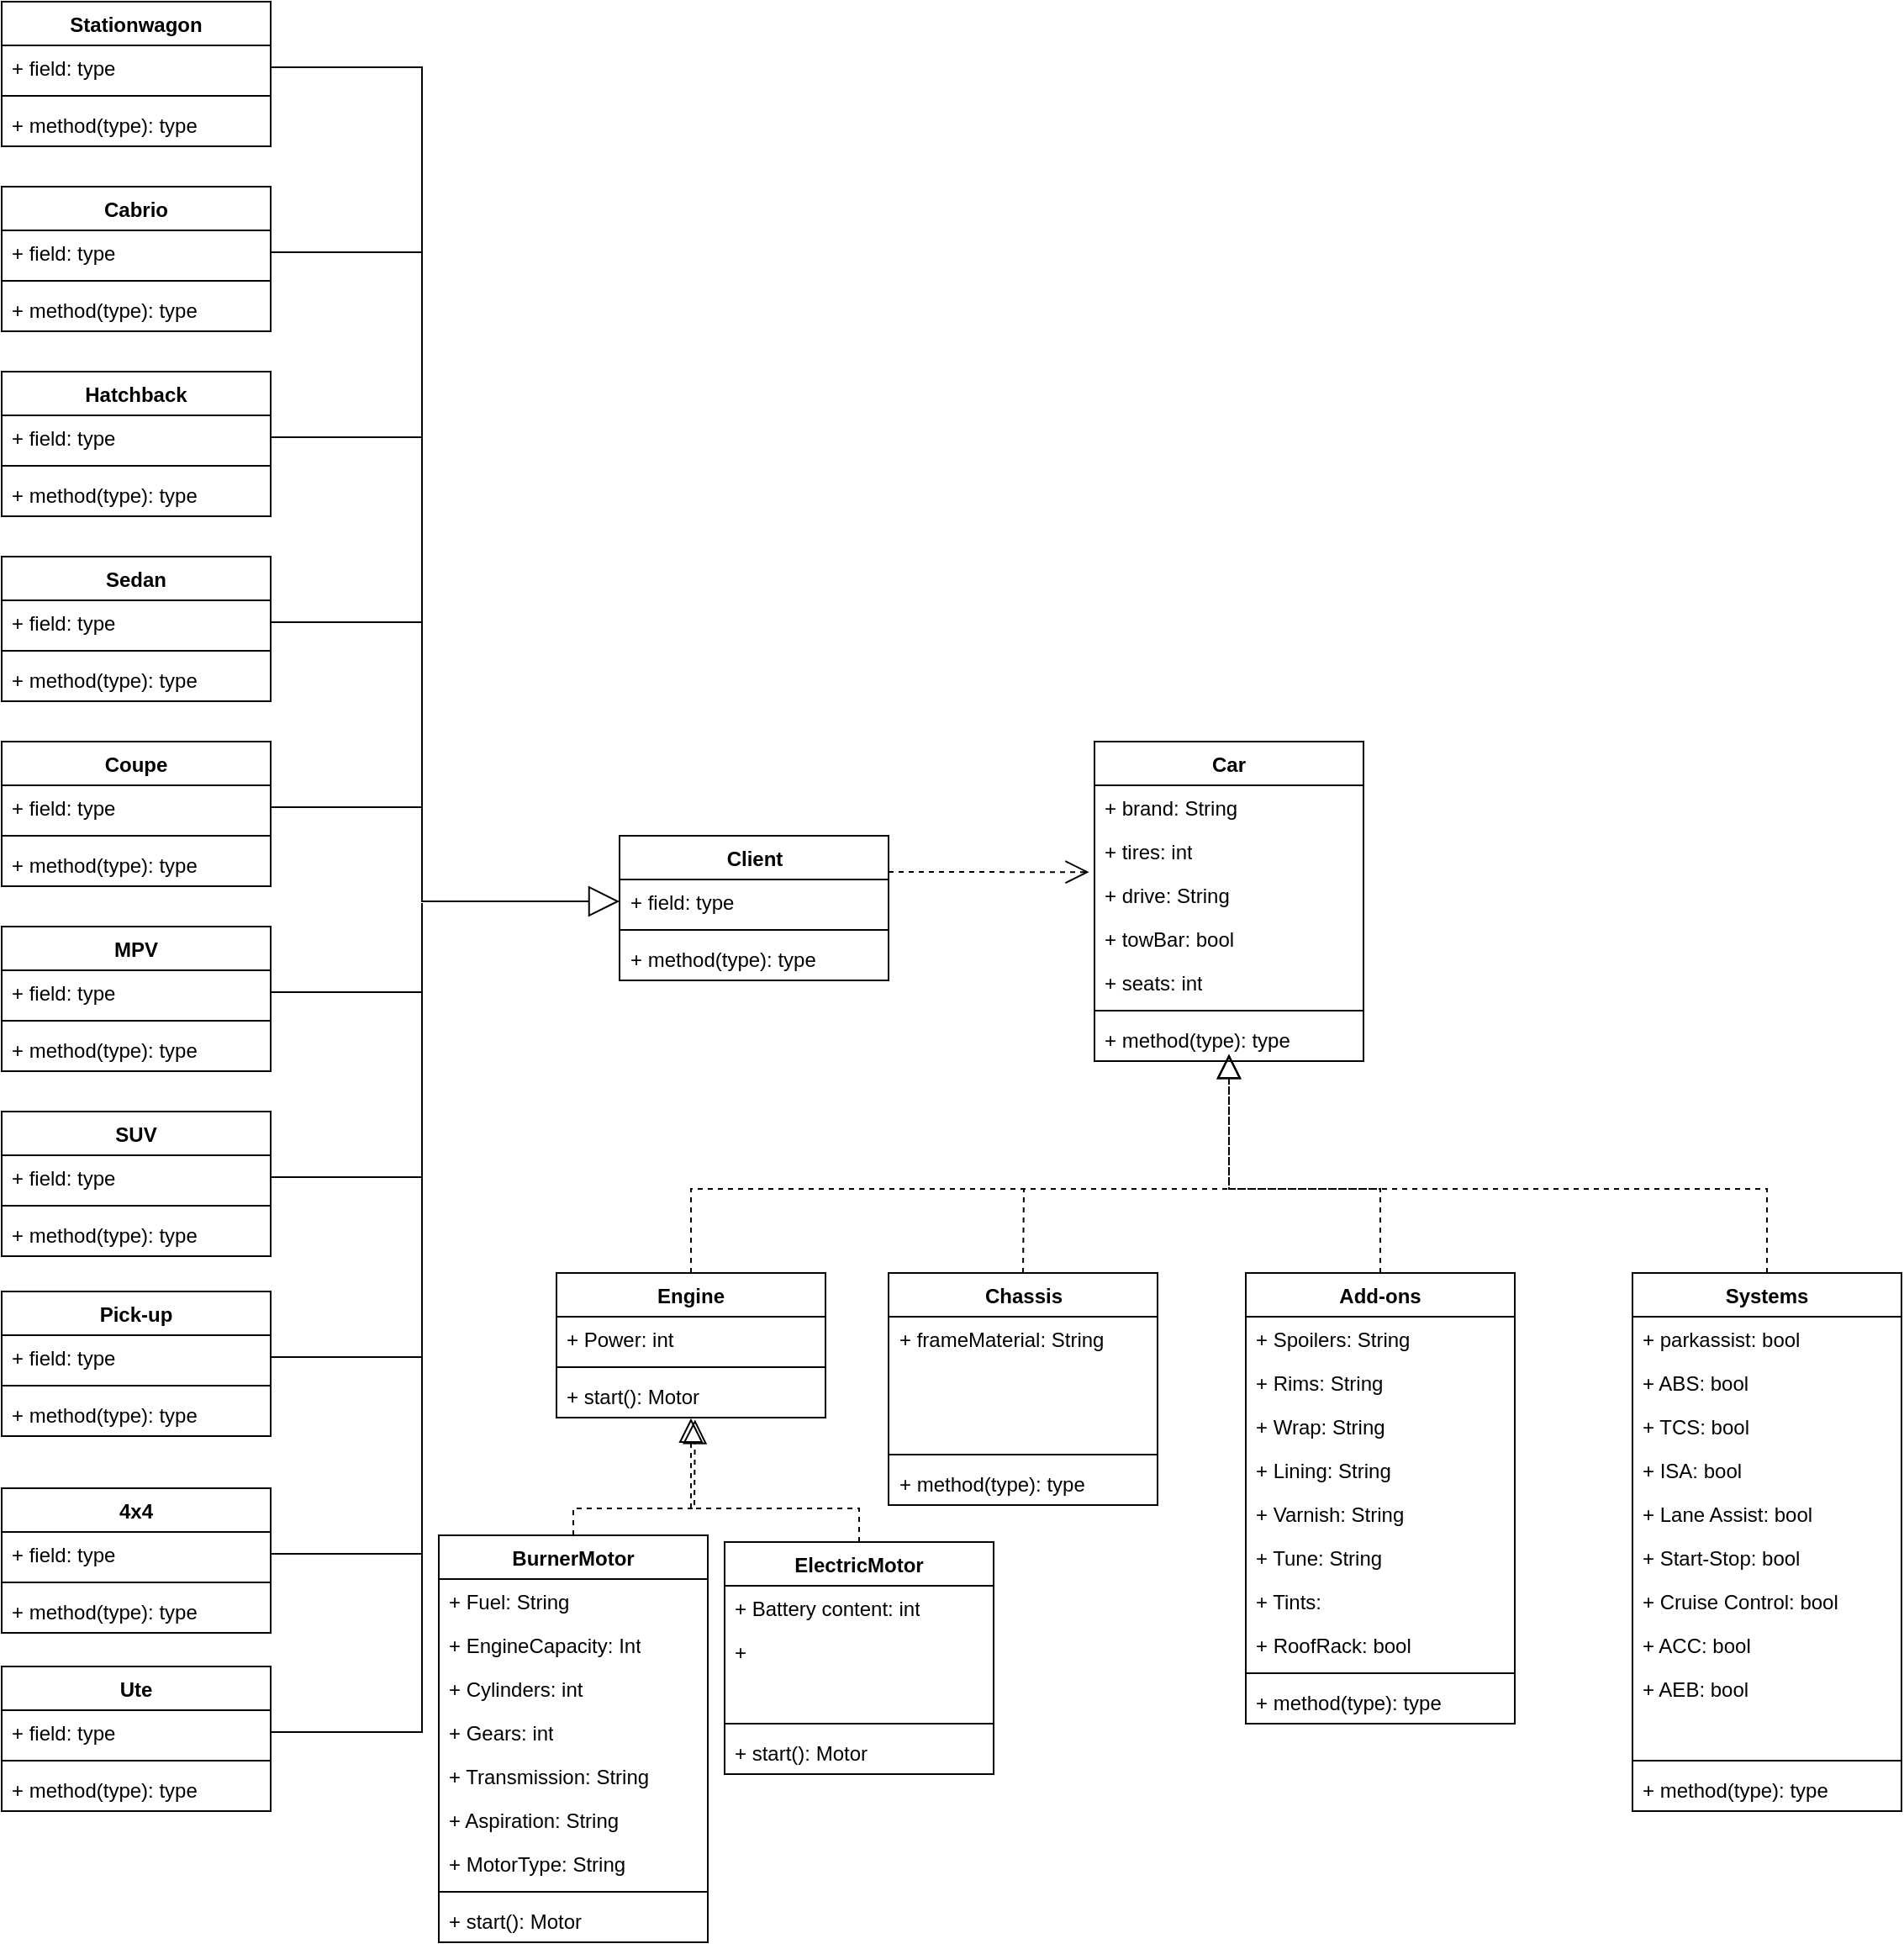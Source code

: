 <mxfile version="28.1.2">
  <diagram name="Page-1" id="c4acf3e9-155e-7222-9cf6-157b1a14988f">
    <mxGraphModel dx="1892" dy="1870" grid="1" gridSize="10" guides="1" tooltips="1" connect="1" arrows="1" fold="1" page="1" pageScale="1" pageWidth="850" pageHeight="1100" background="none" math="0" shadow="0">
      <root>
        <mxCell id="0" />
        <mxCell id="1" parent="0" />
        <mxCell id="wXAxOGZ1mU8DHfjWl0_P-1" value="BurnerMotor" style="swimlane;fontStyle=1;align=center;verticalAlign=top;childLayout=stackLayout;horizontal=1;startSize=26;horizontalStack=0;resizeParent=1;resizeParentMax=0;resizeLast=0;collapsible=1;marginBottom=0;whiteSpace=wrap;html=1;" parent="1" vertex="1">
          <mxGeometry x="-30" y="816" width="160" height="242" as="geometry" />
        </mxCell>
        <mxCell id="wXAxOGZ1mU8DHfjWl0_P-2" value="+ Fuel: String&lt;br&gt;&lt;div&gt;&lt;br&gt;&lt;/div&gt;" style="text;strokeColor=none;fillColor=none;align=left;verticalAlign=top;spacingLeft=4;spacingRight=4;overflow=hidden;rotatable=0;points=[[0,0.5],[1,0.5]];portConstraint=eastwest;whiteSpace=wrap;html=1;" parent="wXAxOGZ1mU8DHfjWl0_P-1" vertex="1">
          <mxGeometry y="26" width="160" height="26" as="geometry" />
        </mxCell>
        <mxCell id="wXAxOGZ1mU8DHfjWl0_P-26" value="+ EngineCapacity: Int" style="text;strokeColor=none;fillColor=none;align=left;verticalAlign=top;spacingLeft=4;spacingRight=4;overflow=hidden;rotatable=0;points=[[0,0.5],[1,0.5]];portConstraint=eastwest;whiteSpace=wrap;html=1;" parent="wXAxOGZ1mU8DHfjWl0_P-1" vertex="1">
          <mxGeometry y="52" width="160" height="26" as="geometry" />
        </mxCell>
        <mxCell id="wXAxOGZ1mU8DHfjWl0_P-25" value="+ Cylinders: int" style="text;strokeColor=none;fillColor=none;align=left;verticalAlign=top;spacingLeft=4;spacingRight=4;overflow=hidden;rotatable=0;points=[[0,0.5],[1,0.5]];portConstraint=eastwest;whiteSpace=wrap;html=1;" parent="wXAxOGZ1mU8DHfjWl0_P-1" vertex="1">
          <mxGeometry y="78" width="160" height="26" as="geometry" />
        </mxCell>
        <mxCell id="wXAxOGZ1mU8DHfjWl0_P-78" value="+ Gears: int" style="text;strokeColor=none;fillColor=none;align=left;verticalAlign=top;spacingLeft=4;spacingRight=4;overflow=hidden;rotatable=0;points=[[0,0.5],[1,0.5]];portConstraint=eastwest;whiteSpace=wrap;html=1;" parent="wXAxOGZ1mU8DHfjWl0_P-1" vertex="1">
          <mxGeometry y="104" width="160" height="26" as="geometry" />
        </mxCell>
        <mxCell id="wXAxOGZ1mU8DHfjWl0_P-79" value="+ Transmission: String" style="text;strokeColor=none;fillColor=none;align=left;verticalAlign=top;spacingLeft=4;spacingRight=4;overflow=hidden;rotatable=0;points=[[0,0.5],[1,0.5]];portConstraint=eastwest;whiteSpace=wrap;html=1;" parent="wXAxOGZ1mU8DHfjWl0_P-1" vertex="1">
          <mxGeometry y="130" width="160" height="26" as="geometry" />
        </mxCell>
        <mxCell id="wXAxOGZ1mU8DHfjWl0_P-81" value="+ Aspiration: String" style="text;strokeColor=none;fillColor=none;align=left;verticalAlign=top;spacingLeft=4;spacingRight=4;overflow=hidden;rotatable=0;points=[[0,0.5],[1,0.5]];portConstraint=eastwest;whiteSpace=wrap;html=1;" parent="wXAxOGZ1mU8DHfjWl0_P-1" vertex="1">
          <mxGeometry y="156" width="160" height="26" as="geometry" />
        </mxCell>
        <mxCell id="wXAxOGZ1mU8DHfjWl0_P-83" value="+ MotorType: String" style="text;strokeColor=none;fillColor=none;align=left;verticalAlign=top;spacingLeft=4;spacingRight=4;overflow=hidden;rotatable=0;points=[[0,0.5],[1,0.5]];portConstraint=eastwest;whiteSpace=wrap;html=1;" parent="wXAxOGZ1mU8DHfjWl0_P-1" vertex="1">
          <mxGeometry y="182" width="160" height="26" as="geometry" />
        </mxCell>
        <mxCell id="wXAxOGZ1mU8DHfjWl0_P-3" value="" style="line;strokeWidth=1;fillColor=none;align=left;verticalAlign=middle;spacingTop=-1;spacingLeft=3;spacingRight=3;rotatable=0;labelPosition=right;points=[];portConstraint=eastwest;strokeColor=inherit;" parent="wXAxOGZ1mU8DHfjWl0_P-1" vertex="1">
          <mxGeometry y="208" width="160" height="8" as="geometry" />
        </mxCell>
        <mxCell id="wXAxOGZ1mU8DHfjWl0_P-4" value="+ start(): Motor" style="text;strokeColor=none;fillColor=none;align=left;verticalAlign=top;spacingLeft=4;spacingRight=4;overflow=hidden;rotatable=0;points=[[0,0.5],[1,0.5]];portConstraint=eastwest;whiteSpace=wrap;html=1;" parent="wXAxOGZ1mU8DHfjWl0_P-1" vertex="1">
          <mxGeometry y="216" width="160" height="26" as="geometry" />
        </mxCell>
        <mxCell id="wXAxOGZ1mU8DHfjWl0_P-5" value="Chassis" style="swimlane;fontStyle=1;align=center;verticalAlign=top;childLayout=stackLayout;horizontal=1;startSize=26;horizontalStack=0;resizeParent=1;resizeParentMax=0;resizeLast=0;collapsible=1;marginBottom=0;whiteSpace=wrap;html=1;" parent="1" vertex="1">
          <mxGeometry x="237.5" y="660" width="160" height="138" as="geometry" />
        </mxCell>
        <mxCell id="wXAxOGZ1mU8DHfjWl0_P-6" value="+ frameMaterial: String" style="text;strokeColor=none;fillColor=none;align=left;verticalAlign=top;spacingLeft=4;spacingRight=4;overflow=hidden;rotatable=0;points=[[0,0.5],[1,0.5]];portConstraint=eastwest;whiteSpace=wrap;html=1;" parent="wXAxOGZ1mU8DHfjWl0_P-5" vertex="1">
          <mxGeometry y="26" width="160" height="26" as="geometry" />
        </mxCell>
        <mxCell id="wXAxOGZ1mU8DHfjWl0_P-85" style="text;strokeColor=none;fillColor=none;align=left;verticalAlign=top;spacingLeft=4;spacingRight=4;overflow=hidden;rotatable=0;points=[[0,0.5],[1,0.5]];portConstraint=eastwest;whiteSpace=wrap;html=1;" parent="wXAxOGZ1mU8DHfjWl0_P-5" vertex="1">
          <mxGeometry y="52" width="160" height="26" as="geometry" />
        </mxCell>
        <mxCell id="wXAxOGZ1mU8DHfjWl0_P-84" style="text;strokeColor=none;fillColor=none;align=left;verticalAlign=top;spacingLeft=4;spacingRight=4;overflow=hidden;rotatable=0;points=[[0,0.5],[1,0.5]];portConstraint=eastwest;whiteSpace=wrap;html=1;" parent="wXAxOGZ1mU8DHfjWl0_P-5" vertex="1">
          <mxGeometry y="78" width="160" height="26" as="geometry" />
        </mxCell>
        <mxCell id="wXAxOGZ1mU8DHfjWl0_P-7" value="" style="line;strokeWidth=1;fillColor=none;align=left;verticalAlign=middle;spacingTop=-1;spacingLeft=3;spacingRight=3;rotatable=0;labelPosition=right;points=[];portConstraint=eastwest;strokeColor=inherit;" parent="wXAxOGZ1mU8DHfjWl0_P-5" vertex="1">
          <mxGeometry y="104" width="160" height="8" as="geometry" />
        </mxCell>
        <mxCell id="wXAxOGZ1mU8DHfjWl0_P-8" value="+ method(type): type" style="text;strokeColor=none;fillColor=none;align=left;verticalAlign=top;spacingLeft=4;spacingRight=4;overflow=hidden;rotatable=0;points=[[0,0.5],[1,0.5]];portConstraint=eastwest;whiteSpace=wrap;html=1;" parent="wXAxOGZ1mU8DHfjWl0_P-5" vertex="1">
          <mxGeometry y="112" width="160" height="26" as="geometry" />
        </mxCell>
        <mxCell id="wXAxOGZ1mU8DHfjWl0_P-13" value="Hatchback&lt;span style=&quot;color: rgba(0, 0, 0, 0); font-family: monospace; font-size: 0px; font-weight: 400; text-align: start; text-wrap: nowrap;&quot;&gt;%3CmxGraphModel%3E%3Croot%3E%3CmxCell%20id%3D%220%22%2F%3E%3CmxCell%20id%3D%221%22%20parent%3D%220%22%2F%3E%3CmxCell%20id%3D%222%22%20value%3D%22Type%22%20style%3D%22swimlane%3BfontStyle%3D1%3Balign%3Dcenter%3BverticalAlign%3Dtop%3BchildLayout%3DstackLayout%3Bhorizontal%3D1%3BstartSize%3D26%3BhorizontalStack%3D0%3BresizeParent%3D1%3BresizeParentMax%3D0%3BresizeLast%3D0%3Bcollapsible%3D1%3BmarginBottom%3D0%3BwhiteSpace%3Dwrap%3Bhtml%3D1%3B%22%20vertex%3D%221%22%20parent%3D%221%22%3E%3CmxGeometry%20x%3D%22490%22%20y%3D%22370%22%20width%3D%22160%22%20height%3D%2286%22%20as%3D%22geometry%22%2F%3E%3C%2FmxCell%3E%3CmxCell%20id%3D%223%22%20value%3D%22%2B%20field%3A%20type%22%20style%3D%22text%3BstrokeColor%3Dnone%3BfillColor%3Dnone%3Balign%3Dleft%3BverticalAlign%3Dtop%3BspacingLeft%3D4%3BspacingRight%3D4%3Boverflow%3Dhidden%3Brotatable%3D0%3Bpoints%3D%5B%5B0%2C0.5%5D%2C%5B1%2C0.5%5D%5D%3BportConstraint%3Deastwest%3BwhiteSpace%3Dwrap%3Bhtml%3D1%3B%22%20vertex%3D%221%22%20parent%3D%222%22%3E%3CmxGeometry%20y%3D%2226%22%20width%3D%22160%22%20height%3D%2226%22%20as%3D%22geometry%22%2F%3E%3C%2FmxCell%3E%3CmxCell%20id%3D%224%22%20value%3D%22%22%20style%3D%22line%3BstrokeWidth%3D1%3BfillColor%3Dnone%3Balign%3Dleft%3BverticalAlign%3Dmiddle%3BspacingTop%3D-1%3BspacingLeft%3D3%3BspacingRight%3D3%3Brotatable%3D0%3BlabelPosition%3Dright%3Bpoints%3D%5B%5D%3BportConstraint%3Deastwest%3BstrokeColor%3Dinherit%3B%22%20vertex%3D%221%22%20parent%3D%222%22%3E%3CmxGeometry%20y%3D%2252%22%20width%3D%22160%22%20height%3D%228%22%20as%3D%22geometry%22%2F%3E%3C%2FmxCell%3E%3CmxCell%20id%3D%225%22%20value%3D%22%2B%20method(type)%3A%20type%22%20style%3D%22text%3BstrokeColor%3Dnone%3BfillColor%3Dnone%3Balign%3Dleft%3BverticalAlign%3Dtop%3BspacingLeft%3D4%3BspacingRight%3D4%3Boverflow%3Dhidden%3Brotatable%3D0%3Bpoints%3D%5B%5B0%2C0.5%5D%2C%5B1%2C0.5%5D%5D%3BportConstraint%3Deastwest%3BwhiteSpace%3Dwrap%3Bhtml%3D1%3B%22%20vertex%3D%221%22%20parent%3D%222%22%3E%3CmxGeometry%20y%3D%2260%22%20width%3D%22160%22%20height%3D%2226%22%20as%3D%22geometry%22%2F%3E%3C%2FmxCell%3E%3C%2Froot%3E%3C%2FmxGraphModel%3E&lt;/span&gt;" style="swimlane;fontStyle=1;align=center;verticalAlign=top;childLayout=stackLayout;horizontal=1;startSize=26;horizontalStack=0;resizeParent=1;resizeParentMax=0;resizeLast=0;collapsible=1;marginBottom=0;whiteSpace=wrap;html=1;" parent="1" vertex="1">
          <mxGeometry x="-290" y="124" width="160" height="86" as="geometry" />
        </mxCell>
        <mxCell id="wXAxOGZ1mU8DHfjWl0_P-14" value="+ field: type" style="text;strokeColor=none;fillColor=none;align=left;verticalAlign=top;spacingLeft=4;spacingRight=4;overflow=hidden;rotatable=0;points=[[0,0.5],[1,0.5]];portConstraint=eastwest;whiteSpace=wrap;html=1;" parent="wXAxOGZ1mU8DHfjWl0_P-13" vertex="1">
          <mxGeometry y="26" width="160" height="26" as="geometry" />
        </mxCell>
        <mxCell id="wXAxOGZ1mU8DHfjWl0_P-15" value="" style="line;strokeWidth=1;fillColor=none;align=left;verticalAlign=middle;spacingTop=-1;spacingLeft=3;spacingRight=3;rotatable=0;labelPosition=right;points=[];portConstraint=eastwest;strokeColor=inherit;" parent="wXAxOGZ1mU8DHfjWl0_P-13" vertex="1">
          <mxGeometry y="52" width="160" height="8" as="geometry" />
        </mxCell>
        <mxCell id="wXAxOGZ1mU8DHfjWl0_P-16" value="+ method(type): type" style="text;strokeColor=none;fillColor=none;align=left;verticalAlign=top;spacingLeft=4;spacingRight=4;overflow=hidden;rotatable=0;points=[[0,0.5],[1,0.5]];portConstraint=eastwest;whiteSpace=wrap;html=1;" parent="wXAxOGZ1mU8DHfjWl0_P-13" vertex="1">
          <mxGeometry y="60" width="160" height="26" as="geometry" />
        </mxCell>
        <mxCell id="wXAxOGZ1mU8DHfjWl0_P-30" value="Car" style="swimlane;fontStyle=1;align=center;verticalAlign=top;childLayout=stackLayout;horizontal=1;startSize=26;horizontalStack=0;resizeParent=1;resizeParentMax=0;resizeLast=0;collapsible=1;marginBottom=0;whiteSpace=wrap;html=1;" parent="1" vertex="1">
          <mxGeometry x="360" y="344" width="160" height="190" as="geometry" />
        </mxCell>
        <mxCell id="wXAxOGZ1mU8DHfjWl0_P-31" value="+ brand: String" style="text;strokeColor=none;fillColor=none;align=left;verticalAlign=top;spacingLeft=4;spacingRight=4;overflow=hidden;rotatable=0;points=[[0,0.5],[1,0.5]];portConstraint=eastwest;whiteSpace=wrap;html=1;" parent="wXAxOGZ1mU8DHfjWl0_P-30" vertex="1">
          <mxGeometry y="26" width="160" height="26" as="geometry" />
        </mxCell>
        <mxCell id="wXAxOGZ1mU8DHfjWl0_P-80" value="+ tires: int" style="text;strokeColor=none;fillColor=none;align=left;verticalAlign=top;spacingLeft=4;spacingRight=4;overflow=hidden;rotatable=0;points=[[0,0.5],[1,0.5]];portConstraint=eastwest;whiteSpace=wrap;html=1;" parent="wXAxOGZ1mU8DHfjWl0_P-30" vertex="1">
          <mxGeometry y="52" width="160" height="26" as="geometry" />
        </mxCell>
        <mxCell id="wXAxOGZ1mU8DHfjWl0_P-111" value="+ drive: String" style="text;strokeColor=none;fillColor=none;align=left;verticalAlign=top;spacingLeft=4;spacingRight=4;overflow=hidden;rotatable=0;points=[[0,0.5],[1,0.5]];portConstraint=eastwest;whiteSpace=wrap;html=1;" parent="wXAxOGZ1mU8DHfjWl0_P-30" vertex="1">
          <mxGeometry y="78" width="160" height="26" as="geometry" />
        </mxCell>
        <mxCell id="wXAxOGZ1mU8DHfjWl0_P-82" value="+ towBar: bool" style="text;strokeColor=none;fillColor=none;align=left;verticalAlign=top;spacingLeft=4;spacingRight=4;overflow=hidden;rotatable=0;points=[[0,0.5],[1,0.5]];portConstraint=eastwest;whiteSpace=wrap;html=1;" parent="wXAxOGZ1mU8DHfjWl0_P-30" vertex="1">
          <mxGeometry y="104" width="160" height="26" as="geometry" />
        </mxCell>
        <mxCell id="wXAxOGZ1mU8DHfjWl0_P-112" value="+ seats: int" style="text;strokeColor=none;fillColor=none;align=left;verticalAlign=top;spacingLeft=4;spacingRight=4;overflow=hidden;rotatable=0;points=[[0,0.5],[1,0.5]];portConstraint=eastwest;whiteSpace=wrap;html=1;" parent="wXAxOGZ1mU8DHfjWl0_P-30" vertex="1">
          <mxGeometry y="130" width="160" height="26" as="geometry" />
        </mxCell>
        <mxCell id="wXAxOGZ1mU8DHfjWl0_P-32" value="" style="line;strokeWidth=1;fillColor=none;align=left;verticalAlign=middle;spacingTop=-1;spacingLeft=3;spacingRight=3;rotatable=0;labelPosition=right;points=[];portConstraint=eastwest;strokeColor=inherit;" parent="wXAxOGZ1mU8DHfjWl0_P-30" vertex="1">
          <mxGeometry y="156" width="160" height="8" as="geometry" />
        </mxCell>
        <mxCell id="wXAxOGZ1mU8DHfjWl0_P-33" value="+ method(type): type" style="text;strokeColor=none;fillColor=none;align=left;verticalAlign=top;spacingLeft=4;spacingRight=4;overflow=hidden;rotatable=0;points=[[0,0.5],[1,0.5]];portConstraint=eastwest;whiteSpace=wrap;html=1;" parent="wXAxOGZ1mU8DHfjWl0_P-30" vertex="1">
          <mxGeometry y="164" width="160" height="26" as="geometry" />
        </mxCell>
        <mxCell id="wXAxOGZ1mU8DHfjWl0_P-38" value="Sedan" style="swimlane;fontStyle=1;align=center;verticalAlign=top;childLayout=stackLayout;horizontal=1;startSize=26;horizontalStack=0;resizeParent=1;resizeParentMax=0;resizeLast=0;collapsible=1;marginBottom=0;whiteSpace=wrap;html=1;" parent="1" vertex="1">
          <mxGeometry x="-290" y="234" width="160" height="86" as="geometry" />
        </mxCell>
        <mxCell id="wXAxOGZ1mU8DHfjWl0_P-39" value="+ field: type" style="text;strokeColor=none;fillColor=none;align=left;verticalAlign=top;spacingLeft=4;spacingRight=4;overflow=hidden;rotatable=0;points=[[0,0.5],[1,0.5]];portConstraint=eastwest;whiteSpace=wrap;html=1;" parent="wXAxOGZ1mU8DHfjWl0_P-38" vertex="1">
          <mxGeometry y="26" width="160" height="26" as="geometry" />
        </mxCell>
        <mxCell id="wXAxOGZ1mU8DHfjWl0_P-40" value="" style="line;strokeWidth=1;fillColor=none;align=left;verticalAlign=middle;spacingTop=-1;spacingLeft=3;spacingRight=3;rotatable=0;labelPosition=right;points=[];portConstraint=eastwest;strokeColor=inherit;" parent="wXAxOGZ1mU8DHfjWl0_P-38" vertex="1">
          <mxGeometry y="52" width="160" height="8" as="geometry" />
        </mxCell>
        <mxCell id="wXAxOGZ1mU8DHfjWl0_P-41" value="+ method(type): type" style="text;strokeColor=none;fillColor=none;align=left;verticalAlign=top;spacingLeft=4;spacingRight=4;overflow=hidden;rotatable=0;points=[[0,0.5],[1,0.5]];portConstraint=eastwest;whiteSpace=wrap;html=1;" parent="wXAxOGZ1mU8DHfjWl0_P-38" vertex="1">
          <mxGeometry y="60" width="160" height="26" as="geometry" />
        </mxCell>
        <mxCell id="wXAxOGZ1mU8DHfjWl0_P-42" value="Stationwagon" style="swimlane;fontStyle=1;align=center;verticalAlign=top;childLayout=stackLayout;horizontal=1;startSize=26;horizontalStack=0;resizeParent=1;resizeParentMax=0;resizeLast=0;collapsible=1;marginBottom=0;whiteSpace=wrap;html=1;" parent="1" vertex="1">
          <mxGeometry x="-290" y="-96" width="160" height="86" as="geometry" />
        </mxCell>
        <mxCell id="wXAxOGZ1mU8DHfjWl0_P-43" value="+ field: type" style="text;strokeColor=none;fillColor=none;align=left;verticalAlign=top;spacingLeft=4;spacingRight=4;overflow=hidden;rotatable=0;points=[[0,0.5],[1,0.5]];portConstraint=eastwest;whiteSpace=wrap;html=1;" parent="wXAxOGZ1mU8DHfjWl0_P-42" vertex="1">
          <mxGeometry y="26" width="160" height="26" as="geometry" />
        </mxCell>
        <mxCell id="wXAxOGZ1mU8DHfjWl0_P-44" value="" style="line;strokeWidth=1;fillColor=none;align=left;verticalAlign=middle;spacingTop=-1;spacingLeft=3;spacingRight=3;rotatable=0;labelPosition=right;points=[];portConstraint=eastwest;strokeColor=inherit;" parent="wXAxOGZ1mU8DHfjWl0_P-42" vertex="1">
          <mxGeometry y="52" width="160" height="8" as="geometry" />
        </mxCell>
        <mxCell id="wXAxOGZ1mU8DHfjWl0_P-45" value="+ method(type): type" style="text;strokeColor=none;fillColor=none;align=left;verticalAlign=top;spacingLeft=4;spacingRight=4;overflow=hidden;rotatable=0;points=[[0,0.5],[1,0.5]];portConstraint=eastwest;whiteSpace=wrap;html=1;" parent="wXAxOGZ1mU8DHfjWl0_P-42" vertex="1">
          <mxGeometry y="60" width="160" height="26" as="geometry" />
        </mxCell>
        <mxCell id="wXAxOGZ1mU8DHfjWl0_P-46" value="MPV" style="swimlane;fontStyle=1;align=center;verticalAlign=top;childLayout=stackLayout;horizontal=1;startSize=26;horizontalStack=0;resizeParent=1;resizeParentMax=0;resizeLast=0;collapsible=1;marginBottom=0;whiteSpace=wrap;html=1;" parent="1" vertex="1">
          <mxGeometry x="-290" y="454" width="160" height="86" as="geometry" />
        </mxCell>
        <mxCell id="wXAxOGZ1mU8DHfjWl0_P-47" value="+ field: type" style="text;strokeColor=none;fillColor=none;align=left;verticalAlign=top;spacingLeft=4;spacingRight=4;overflow=hidden;rotatable=0;points=[[0,0.5],[1,0.5]];portConstraint=eastwest;whiteSpace=wrap;html=1;" parent="wXAxOGZ1mU8DHfjWl0_P-46" vertex="1">
          <mxGeometry y="26" width="160" height="26" as="geometry" />
        </mxCell>
        <mxCell id="wXAxOGZ1mU8DHfjWl0_P-48" value="" style="line;strokeWidth=1;fillColor=none;align=left;verticalAlign=middle;spacingTop=-1;spacingLeft=3;spacingRight=3;rotatable=0;labelPosition=right;points=[];portConstraint=eastwest;strokeColor=inherit;" parent="wXAxOGZ1mU8DHfjWl0_P-46" vertex="1">
          <mxGeometry y="52" width="160" height="8" as="geometry" />
        </mxCell>
        <mxCell id="wXAxOGZ1mU8DHfjWl0_P-49" value="+ method(type): type" style="text;strokeColor=none;fillColor=none;align=left;verticalAlign=top;spacingLeft=4;spacingRight=4;overflow=hidden;rotatable=0;points=[[0,0.5],[1,0.5]];portConstraint=eastwest;whiteSpace=wrap;html=1;" parent="wXAxOGZ1mU8DHfjWl0_P-46" vertex="1">
          <mxGeometry y="60" width="160" height="26" as="geometry" />
        </mxCell>
        <mxCell id="wXAxOGZ1mU8DHfjWl0_P-50" value="SUV" style="swimlane;fontStyle=1;align=center;verticalAlign=top;childLayout=stackLayout;horizontal=1;startSize=26;horizontalStack=0;resizeParent=1;resizeParentMax=0;resizeLast=0;collapsible=1;marginBottom=0;whiteSpace=wrap;html=1;" parent="1" vertex="1">
          <mxGeometry x="-290" y="564" width="160" height="86" as="geometry" />
        </mxCell>
        <mxCell id="wXAxOGZ1mU8DHfjWl0_P-51" value="+ field: type" style="text;strokeColor=none;fillColor=none;align=left;verticalAlign=top;spacingLeft=4;spacingRight=4;overflow=hidden;rotatable=0;points=[[0,0.5],[1,0.5]];portConstraint=eastwest;whiteSpace=wrap;html=1;" parent="wXAxOGZ1mU8DHfjWl0_P-50" vertex="1">
          <mxGeometry y="26" width="160" height="26" as="geometry" />
        </mxCell>
        <mxCell id="wXAxOGZ1mU8DHfjWl0_P-52" value="" style="line;strokeWidth=1;fillColor=none;align=left;verticalAlign=middle;spacingTop=-1;spacingLeft=3;spacingRight=3;rotatable=0;labelPosition=right;points=[];portConstraint=eastwest;strokeColor=inherit;" parent="wXAxOGZ1mU8DHfjWl0_P-50" vertex="1">
          <mxGeometry y="52" width="160" height="8" as="geometry" />
        </mxCell>
        <mxCell id="wXAxOGZ1mU8DHfjWl0_P-53" value="+ method(type): type" style="text;strokeColor=none;fillColor=none;align=left;verticalAlign=top;spacingLeft=4;spacingRight=4;overflow=hidden;rotatable=0;points=[[0,0.5],[1,0.5]];portConstraint=eastwest;whiteSpace=wrap;html=1;" parent="wXAxOGZ1mU8DHfjWl0_P-50" vertex="1">
          <mxGeometry y="60" width="160" height="26" as="geometry" />
        </mxCell>
        <mxCell id="wXAxOGZ1mU8DHfjWl0_P-58" value="Cabrio" style="swimlane;fontStyle=1;align=center;verticalAlign=top;childLayout=stackLayout;horizontal=1;startSize=26;horizontalStack=0;resizeParent=1;resizeParentMax=0;resizeLast=0;collapsible=1;marginBottom=0;whiteSpace=wrap;html=1;" parent="1" vertex="1">
          <mxGeometry x="-290" y="14" width="160" height="86" as="geometry" />
        </mxCell>
        <mxCell id="wXAxOGZ1mU8DHfjWl0_P-59" value="+ field: type" style="text;strokeColor=none;fillColor=none;align=left;verticalAlign=top;spacingLeft=4;spacingRight=4;overflow=hidden;rotatable=0;points=[[0,0.5],[1,0.5]];portConstraint=eastwest;whiteSpace=wrap;html=1;" parent="wXAxOGZ1mU8DHfjWl0_P-58" vertex="1">
          <mxGeometry y="26" width="160" height="26" as="geometry" />
        </mxCell>
        <mxCell id="wXAxOGZ1mU8DHfjWl0_P-60" value="" style="line;strokeWidth=1;fillColor=none;align=left;verticalAlign=middle;spacingTop=-1;spacingLeft=3;spacingRight=3;rotatable=0;labelPosition=right;points=[];portConstraint=eastwest;strokeColor=inherit;" parent="wXAxOGZ1mU8DHfjWl0_P-58" vertex="1">
          <mxGeometry y="52" width="160" height="8" as="geometry" />
        </mxCell>
        <mxCell id="wXAxOGZ1mU8DHfjWl0_P-61" value="+ method(type): type" style="text;strokeColor=none;fillColor=none;align=left;verticalAlign=top;spacingLeft=4;spacingRight=4;overflow=hidden;rotatable=0;points=[[0,0.5],[1,0.5]];portConstraint=eastwest;whiteSpace=wrap;html=1;" parent="wXAxOGZ1mU8DHfjWl0_P-58" vertex="1">
          <mxGeometry y="60" width="160" height="26" as="geometry" />
        </mxCell>
        <mxCell id="wXAxOGZ1mU8DHfjWl0_P-62" value="4x4" style="swimlane;fontStyle=1;align=center;verticalAlign=top;childLayout=stackLayout;horizontal=1;startSize=26;horizontalStack=0;resizeParent=1;resizeParentMax=0;resizeLast=0;collapsible=1;marginBottom=0;whiteSpace=wrap;html=1;" parent="1" vertex="1">
          <mxGeometry x="-290" y="788" width="160" height="86" as="geometry" />
        </mxCell>
        <mxCell id="wXAxOGZ1mU8DHfjWl0_P-63" value="+ field: type" style="text;strokeColor=none;fillColor=none;align=left;verticalAlign=top;spacingLeft=4;spacingRight=4;overflow=hidden;rotatable=0;points=[[0,0.5],[1,0.5]];portConstraint=eastwest;whiteSpace=wrap;html=1;" parent="wXAxOGZ1mU8DHfjWl0_P-62" vertex="1">
          <mxGeometry y="26" width="160" height="26" as="geometry" />
        </mxCell>
        <mxCell id="wXAxOGZ1mU8DHfjWl0_P-64" value="" style="line;strokeWidth=1;fillColor=none;align=left;verticalAlign=middle;spacingTop=-1;spacingLeft=3;spacingRight=3;rotatable=0;labelPosition=right;points=[];portConstraint=eastwest;strokeColor=inherit;" parent="wXAxOGZ1mU8DHfjWl0_P-62" vertex="1">
          <mxGeometry y="52" width="160" height="8" as="geometry" />
        </mxCell>
        <mxCell id="wXAxOGZ1mU8DHfjWl0_P-65" value="+ method(type): type" style="text;strokeColor=none;fillColor=none;align=left;verticalAlign=top;spacingLeft=4;spacingRight=4;overflow=hidden;rotatable=0;points=[[0,0.5],[1,0.5]];portConstraint=eastwest;whiteSpace=wrap;html=1;" parent="wXAxOGZ1mU8DHfjWl0_P-62" vertex="1">
          <mxGeometry y="60" width="160" height="26" as="geometry" />
        </mxCell>
        <mxCell id="wXAxOGZ1mU8DHfjWl0_P-66" value="Ute" style="swimlane;fontStyle=1;align=center;verticalAlign=top;childLayout=stackLayout;horizontal=1;startSize=26;horizontalStack=0;resizeParent=1;resizeParentMax=0;resizeLast=0;collapsible=1;marginBottom=0;whiteSpace=wrap;html=1;" parent="1" vertex="1">
          <mxGeometry x="-290" y="894" width="160" height="86" as="geometry" />
        </mxCell>
        <mxCell id="wXAxOGZ1mU8DHfjWl0_P-67" value="+ field: type" style="text;strokeColor=none;fillColor=none;align=left;verticalAlign=top;spacingLeft=4;spacingRight=4;overflow=hidden;rotatable=0;points=[[0,0.5],[1,0.5]];portConstraint=eastwest;whiteSpace=wrap;html=1;" parent="wXAxOGZ1mU8DHfjWl0_P-66" vertex="1">
          <mxGeometry y="26" width="160" height="26" as="geometry" />
        </mxCell>
        <mxCell id="wXAxOGZ1mU8DHfjWl0_P-68" value="" style="line;strokeWidth=1;fillColor=none;align=left;verticalAlign=middle;spacingTop=-1;spacingLeft=3;spacingRight=3;rotatable=0;labelPosition=right;points=[];portConstraint=eastwest;strokeColor=inherit;" parent="wXAxOGZ1mU8DHfjWl0_P-66" vertex="1">
          <mxGeometry y="52" width="160" height="8" as="geometry" />
        </mxCell>
        <mxCell id="wXAxOGZ1mU8DHfjWl0_P-69" value="+ method(type): type" style="text;strokeColor=none;fillColor=none;align=left;verticalAlign=top;spacingLeft=4;spacingRight=4;overflow=hidden;rotatable=0;points=[[0,0.5],[1,0.5]];portConstraint=eastwest;whiteSpace=wrap;html=1;" parent="wXAxOGZ1mU8DHfjWl0_P-66" vertex="1">
          <mxGeometry y="60" width="160" height="26" as="geometry" />
        </mxCell>
        <mxCell id="wXAxOGZ1mU8DHfjWl0_P-70" value="Pick-up" style="swimlane;fontStyle=1;align=center;verticalAlign=top;childLayout=stackLayout;horizontal=1;startSize=26;horizontalStack=0;resizeParent=1;resizeParentMax=0;resizeLast=0;collapsible=1;marginBottom=0;whiteSpace=wrap;html=1;" parent="1" vertex="1">
          <mxGeometry x="-290" y="671" width="160" height="86" as="geometry" />
        </mxCell>
        <mxCell id="wXAxOGZ1mU8DHfjWl0_P-71" value="+ field: type" style="text;strokeColor=none;fillColor=none;align=left;verticalAlign=top;spacingLeft=4;spacingRight=4;overflow=hidden;rotatable=0;points=[[0,0.5],[1,0.5]];portConstraint=eastwest;whiteSpace=wrap;html=1;" parent="wXAxOGZ1mU8DHfjWl0_P-70" vertex="1">
          <mxGeometry y="26" width="160" height="26" as="geometry" />
        </mxCell>
        <mxCell id="wXAxOGZ1mU8DHfjWl0_P-72" value="" style="line;strokeWidth=1;fillColor=none;align=left;verticalAlign=middle;spacingTop=-1;spacingLeft=3;spacingRight=3;rotatable=0;labelPosition=right;points=[];portConstraint=eastwest;strokeColor=inherit;" parent="wXAxOGZ1mU8DHfjWl0_P-70" vertex="1">
          <mxGeometry y="52" width="160" height="8" as="geometry" />
        </mxCell>
        <mxCell id="wXAxOGZ1mU8DHfjWl0_P-73" value="+ method(type): type" style="text;strokeColor=none;fillColor=none;align=left;verticalAlign=top;spacingLeft=4;spacingRight=4;overflow=hidden;rotatable=0;points=[[0,0.5],[1,0.5]];portConstraint=eastwest;whiteSpace=wrap;html=1;" parent="wXAxOGZ1mU8DHfjWl0_P-70" vertex="1">
          <mxGeometry y="60" width="160" height="26" as="geometry" />
        </mxCell>
        <mxCell id="wXAxOGZ1mU8DHfjWl0_P-74" value="Coupe" style="swimlane;fontStyle=1;align=center;verticalAlign=top;childLayout=stackLayout;horizontal=1;startSize=26;horizontalStack=0;resizeParent=1;resizeParentMax=0;resizeLast=0;collapsible=1;marginBottom=0;whiteSpace=wrap;html=1;" parent="1" vertex="1">
          <mxGeometry x="-290" y="344" width="160" height="86" as="geometry" />
        </mxCell>
        <mxCell id="wXAxOGZ1mU8DHfjWl0_P-75" value="+ field: type" style="text;strokeColor=none;fillColor=none;align=left;verticalAlign=top;spacingLeft=4;spacingRight=4;overflow=hidden;rotatable=0;points=[[0,0.5],[1,0.5]];portConstraint=eastwest;whiteSpace=wrap;html=1;" parent="wXAxOGZ1mU8DHfjWl0_P-74" vertex="1">
          <mxGeometry y="26" width="160" height="26" as="geometry" />
        </mxCell>
        <mxCell id="wXAxOGZ1mU8DHfjWl0_P-76" value="" style="line;strokeWidth=1;fillColor=none;align=left;verticalAlign=middle;spacingTop=-1;spacingLeft=3;spacingRight=3;rotatable=0;labelPosition=right;points=[];portConstraint=eastwest;strokeColor=inherit;" parent="wXAxOGZ1mU8DHfjWl0_P-74" vertex="1">
          <mxGeometry y="52" width="160" height="8" as="geometry" />
        </mxCell>
        <mxCell id="wXAxOGZ1mU8DHfjWl0_P-77" value="+ method(type): type" style="text;strokeColor=none;fillColor=none;align=left;verticalAlign=top;spacingLeft=4;spacingRight=4;overflow=hidden;rotatable=0;points=[[0,0.5],[1,0.5]];portConstraint=eastwest;whiteSpace=wrap;html=1;" parent="wXAxOGZ1mU8DHfjWl0_P-74" vertex="1">
          <mxGeometry y="60" width="160" height="26" as="geometry" />
        </mxCell>
        <mxCell id="wXAxOGZ1mU8DHfjWl0_P-86" value="Systems" style="swimlane;fontStyle=1;align=center;verticalAlign=top;childLayout=stackLayout;horizontal=1;startSize=26;horizontalStack=0;resizeParent=1;resizeParentMax=0;resizeLast=0;collapsible=1;marginBottom=0;whiteSpace=wrap;html=1;" parent="1" vertex="1">
          <mxGeometry x="680" y="660" width="160" height="320" as="geometry" />
        </mxCell>
        <mxCell id="wXAxOGZ1mU8DHfjWl0_P-87" value="+ parkassist: bool" style="text;strokeColor=none;fillColor=none;align=left;verticalAlign=top;spacingLeft=4;spacingRight=4;overflow=hidden;rotatable=0;points=[[0,0.5],[1,0.5]];portConstraint=eastwest;whiteSpace=wrap;html=1;" parent="wXAxOGZ1mU8DHfjWl0_P-86" vertex="1">
          <mxGeometry y="26" width="160" height="26" as="geometry" />
        </mxCell>
        <mxCell id="wXAxOGZ1mU8DHfjWl0_P-88" value="+ ABS: bool" style="text;strokeColor=none;fillColor=none;align=left;verticalAlign=top;spacingLeft=4;spacingRight=4;overflow=hidden;rotatable=0;points=[[0,0.5],[1,0.5]];portConstraint=eastwest;whiteSpace=wrap;html=1;" parent="wXAxOGZ1mU8DHfjWl0_P-86" vertex="1">
          <mxGeometry y="52" width="160" height="26" as="geometry" />
        </mxCell>
        <mxCell id="wXAxOGZ1mU8DHfjWl0_P-89" value="+ TCS: bool" style="text;strokeColor=none;fillColor=none;align=left;verticalAlign=top;spacingLeft=4;spacingRight=4;overflow=hidden;rotatable=0;points=[[0,0.5],[1,0.5]];portConstraint=eastwest;whiteSpace=wrap;html=1;" parent="wXAxOGZ1mU8DHfjWl0_P-86" vertex="1">
          <mxGeometry y="78" width="160" height="26" as="geometry" />
        </mxCell>
        <mxCell id="wXAxOGZ1mU8DHfjWl0_P-92" value="+ ISA: bool" style="text;strokeColor=none;fillColor=none;align=left;verticalAlign=top;spacingLeft=4;spacingRight=4;overflow=hidden;rotatable=0;points=[[0,0.5],[1,0.5]];portConstraint=eastwest;whiteSpace=wrap;html=1;" parent="wXAxOGZ1mU8DHfjWl0_P-86" vertex="1">
          <mxGeometry y="104" width="160" height="26" as="geometry" />
        </mxCell>
        <mxCell id="wXAxOGZ1mU8DHfjWl0_P-95" value="+ Lane Assist: bool" style="text;strokeColor=none;fillColor=none;align=left;verticalAlign=top;spacingLeft=4;spacingRight=4;overflow=hidden;rotatable=0;points=[[0,0.5],[1,0.5]];portConstraint=eastwest;whiteSpace=wrap;html=1;" parent="wXAxOGZ1mU8DHfjWl0_P-86" vertex="1">
          <mxGeometry y="130" width="160" height="26" as="geometry" />
        </mxCell>
        <mxCell id="wXAxOGZ1mU8DHfjWl0_P-94" value="+ Start-Stop: bool" style="text;strokeColor=none;fillColor=none;align=left;verticalAlign=top;spacingLeft=4;spacingRight=4;overflow=hidden;rotatable=0;points=[[0,0.5],[1,0.5]];portConstraint=eastwest;whiteSpace=wrap;html=1;" parent="wXAxOGZ1mU8DHfjWl0_P-86" vertex="1">
          <mxGeometry y="156" width="160" height="26" as="geometry" />
        </mxCell>
        <mxCell id="wXAxOGZ1mU8DHfjWl0_P-93" value="+ Cruise Control: bool" style="text;strokeColor=none;fillColor=none;align=left;verticalAlign=top;spacingLeft=4;spacingRight=4;overflow=hidden;rotatable=0;points=[[0,0.5],[1,0.5]];portConstraint=eastwest;whiteSpace=wrap;html=1;" parent="wXAxOGZ1mU8DHfjWl0_P-86" vertex="1">
          <mxGeometry y="182" width="160" height="26" as="geometry" />
        </mxCell>
        <mxCell id="wXAxOGZ1mU8DHfjWl0_P-97" value="+ ACC: bool" style="text;strokeColor=none;fillColor=none;align=left;verticalAlign=top;spacingLeft=4;spacingRight=4;overflow=hidden;rotatable=0;points=[[0,0.5],[1,0.5]];portConstraint=eastwest;whiteSpace=wrap;html=1;" parent="wXAxOGZ1mU8DHfjWl0_P-86" vertex="1">
          <mxGeometry y="208" width="160" height="26" as="geometry" />
        </mxCell>
        <mxCell id="wXAxOGZ1mU8DHfjWl0_P-96" value="+ AEB: bool" style="text;strokeColor=none;fillColor=none;align=left;verticalAlign=top;spacingLeft=4;spacingRight=4;overflow=hidden;rotatable=0;points=[[0,0.5],[1,0.5]];portConstraint=eastwest;whiteSpace=wrap;html=1;" parent="wXAxOGZ1mU8DHfjWl0_P-86" vertex="1">
          <mxGeometry y="234" width="160" height="26" as="geometry" />
        </mxCell>
        <mxCell id="wXAxOGZ1mU8DHfjWl0_P-98" style="text;strokeColor=none;fillColor=none;align=left;verticalAlign=top;spacingLeft=4;spacingRight=4;overflow=hidden;rotatable=0;points=[[0,0.5],[1,0.5]];portConstraint=eastwest;whiteSpace=wrap;html=1;" parent="wXAxOGZ1mU8DHfjWl0_P-86" vertex="1">
          <mxGeometry y="260" width="160" height="26" as="geometry" />
        </mxCell>
        <mxCell id="wXAxOGZ1mU8DHfjWl0_P-90" value="" style="line;strokeWidth=1;fillColor=none;align=left;verticalAlign=middle;spacingTop=-1;spacingLeft=3;spacingRight=3;rotatable=0;labelPosition=right;points=[];portConstraint=eastwest;strokeColor=inherit;" parent="wXAxOGZ1mU8DHfjWl0_P-86" vertex="1">
          <mxGeometry y="286" width="160" height="8" as="geometry" />
        </mxCell>
        <mxCell id="wXAxOGZ1mU8DHfjWl0_P-91" value="+ method(type): type" style="text;strokeColor=none;fillColor=none;align=left;verticalAlign=top;spacingLeft=4;spacingRight=4;overflow=hidden;rotatable=0;points=[[0,0.5],[1,0.5]];portConstraint=eastwest;whiteSpace=wrap;html=1;" parent="wXAxOGZ1mU8DHfjWl0_P-86" vertex="1">
          <mxGeometry y="294" width="160" height="26" as="geometry" />
        </mxCell>
        <mxCell id="wXAxOGZ1mU8DHfjWl0_P-99" value="Add-ons" style="swimlane;fontStyle=1;align=center;verticalAlign=top;childLayout=stackLayout;horizontal=1;startSize=26;horizontalStack=0;resizeParent=1;resizeParentMax=0;resizeLast=0;collapsible=1;marginBottom=0;whiteSpace=wrap;html=1;" parent="1" vertex="1">
          <mxGeometry x="450" y="660" width="160" height="268" as="geometry" />
        </mxCell>
        <mxCell id="wXAxOGZ1mU8DHfjWl0_P-100" value="+ Spoilers: String" style="text;strokeColor=none;fillColor=none;align=left;verticalAlign=top;spacingLeft=4;spacingRight=4;overflow=hidden;rotatable=0;points=[[0,0.5],[1,0.5]];portConstraint=eastwest;whiteSpace=wrap;html=1;" parent="wXAxOGZ1mU8DHfjWl0_P-99" vertex="1">
          <mxGeometry y="26" width="160" height="26" as="geometry" />
        </mxCell>
        <mxCell id="wXAxOGZ1mU8DHfjWl0_P-101" value="+ Rims: String" style="text;strokeColor=none;fillColor=none;align=left;verticalAlign=top;spacingLeft=4;spacingRight=4;overflow=hidden;rotatable=0;points=[[0,0.5],[1,0.5]];portConstraint=eastwest;whiteSpace=wrap;html=1;" parent="wXAxOGZ1mU8DHfjWl0_P-99" vertex="1">
          <mxGeometry y="52" width="160" height="26" as="geometry" />
        </mxCell>
        <mxCell id="wXAxOGZ1mU8DHfjWl0_P-106" value="+ Wrap: String" style="text;strokeColor=none;fillColor=none;align=left;verticalAlign=top;spacingLeft=4;spacingRight=4;overflow=hidden;rotatable=0;points=[[0,0.5],[1,0.5]];portConstraint=eastwest;whiteSpace=wrap;html=1;" parent="wXAxOGZ1mU8DHfjWl0_P-99" vertex="1">
          <mxGeometry y="78" width="160" height="26" as="geometry" />
        </mxCell>
        <mxCell id="wXAxOGZ1mU8DHfjWl0_P-105" value="+ Lining: String" style="text;strokeColor=none;fillColor=none;align=left;verticalAlign=top;spacingLeft=4;spacingRight=4;overflow=hidden;rotatable=0;points=[[0,0.5],[1,0.5]];portConstraint=eastwest;whiteSpace=wrap;html=1;" parent="wXAxOGZ1mU8DHfjWl0_P-99" vertex="1">
          <mxGeometry y="104" width="160" height="26" as="geometry" />
        </mxCell>
        <mxCell id="wXAxOGZ1mU8DHfjWl0_P-108" value="+ Varnish: String" style="text;strokeColor=none;fillColor=none;align=left;verticalAlign=top;spacingLeft=4;spacingRight=4;overflow=hidden;rotatable=0;points=[[0,0.5],[1,0.5]];portConstraint=eastwest;whiteSpace=wrap;html=1;" parent="wXAxOGZ1mU8DHfjWl0_P-99" vertex="1">
          <mxGeometry y="130" width="160" height="26" as="geometry" />
        </mxCell>
        <mxCell id="wXAxOGZ1mU8DHfjWl0_P-107" value="+ Tune: String" style="text;strokeColor=none;fillColor=none;align=left;verticalAlign=top;spacingLeft=4;spacingRight=4;overflow=hidden;rotatable=0;points=[[0,0.5],[1,0.5]];portConstraint=eastwest;whiteSpace=wrap;html=1;" parent="wXAxOGZ1mU8DHfjWl0_P-99" vertex="1">
          <mxGeometry y="156" width="160" height="26" as="geometry" />
        </mxCell>
        <mxCell id="wXAxOGZ1mU8DHfjWl0_P-110" value="+ Tints:&amp;nbsp;" style="text;strokeColor=none;fillColor=none;align=left;verticalAlign=top;spacingLeft=4;spacingRight=4;overflow=hidden;rotatable=0;points=[[0,0.5],[1,0.5]];portConstraint=eastwest;whiteSpace=wrap;html=1;" parent="wXAxOGZ1mU8DHfjWl0_P-99" vertex="1">
          <mxGeometry y="182" width="160" height="26" as="geometry" />
        </mxCell>
        <mxCell id="wXAxOGZ1mU8DHfjWl0_P-109" value="+ RoofRack: bool" style="text;strokeColor=none;fillColor=none;align=left;verticalAlign=top;spacingLeft=4;spacingRight=4;overflow=hidden;rotatable=0;points=[[0,0.5],[1,0.5]];portConstraint=eastwest;whiteSpace=wrap;html=1;" parent="wXAxOGZ1mU8DHfjWl0_P-99" vertex="1">
          <mxGeometry y="208" width="160" height="26" as="geometry" />
        </mxCell>
        <mxCell id="wXAxOGZ1mU8DHfjWl0_P-103" value="" style="line;strokeWidth=1;fillColor=none;align=left;verticalAlign=middle;spacingTop=-1;spacingLeft=3;spacingRight=3;rotatable=0;labelPosition=right;points=[];portConstraint=eastwest;strokeColor=inherit;" parent="wXAxOGZ1mU8DHfjWl0_P-99" vertex="1">
          <mxGeometry y="234" width="160" height="8" as="geometry" />
        </mxCell>
        <mxCell id="wXAxOGZ1mU8DHfjWl0_P-104" value="+ method(type): type" style="text;strokeColor=none;fillColor=none;align=left;verticalAlign=top;spacingLeft=4;spacingRight=4;overflow=hidden;rotatable=0;points=[[0,0.5],[1,0.5]];portConstraint=eastwest;whiteSpace=wrap;html=1;" parent="wXAxOGZ1mU8DHfjWl0_P-99" vertex="1">
          <mxGeometry y="242" width="160" height="26" as="geometry" />
        </mxCell>
        <mxCell id="TTiPwi2FUxcAyR1wRSIf-1" value="Client" style="swimlane;fontStyle=1;align=center;verticalAlign=top;childLayout=stackLayout;horizontal=1;startSize=26;horizontalStack=0;resizeParent=1;resizeParentMax=0;resizeLast=0;collapsible=1;marginBottom=0;whiteSpace=wrap;html=1;" parent="1" vertex="1">
          <mxGeometry x="77.5" y="400" width="160" height="86" as="geometry" />
        </mxCell>
        <mxCell id="TTiPwi2FUxcAyR1wRSIf-2" value="+ field: type" style="text;strokeColor=none;fillColor=none;align=left;verticalAlign=top;spacingLeft=4;spacingRight=4;overflow=hidden;rotatable=0;points=[[0,0.5],[1,0.5]];portConstraint=eastwest;whiteSpace=wrap;html=1;" parent="TTiPwi2FUxcAyR1wRSIf-1" vertex="1">
          <mxGeometry y="26" width="160" height="26" as="geometry" />
        </mxCell>
        <mxCell id="TTiPwi2FUxcAyR1wRSIf-3" value="" style="line;strokeWidth=1;fillColor=none;align=left;verticalAlign=middle;spacingTop=-1;spacingLeft=3;spacingRight=3;rotatable=0;labelPosition=right;points=[];portConstraint=eastwest;strokeColor=inherit;" parent="TTiPwi2FUxcAyR1wRSIf-1" vertex="1">
          <mxGeometry y="52" width="160" height="8" as="geometry" />
        </mxCell>
        <mxCell id="TTiPwi2FUxcAyR1wRSIf-4" value="+ method(type): type" style="text;strokeColor=none;fillColor=none;align=left;verticalAlign=top;spacingLeft=4;spacingRight=4;overflow=hidden;rotatable=0;points=[[0,0.5],[1,0.5]];portConstraint=eastwest;whiteSpace=wrap;html=1;" parent="TTiPwi2FUxcAyR1wRSIf-1" vertex="1">
          <mxGeometry y="60" width="160" height="26" as="geometry" />
        </mxCell>
        <mxCell id="6" value="Engine" style="swimlane;fontStyle=1;align=center;verticalAlign=top;childLayout=stackLayout;horizontal=1;startSize=26;horizontalStack=0;resizeParent=1;resizeParentMax=0;resizeLast=0;collapsible=1;marginBottom=0;whiteSpace=wrap;html=1;" parent="1" vertex="1">
          <mxGeometry x="40" y="660" width="160" height="86" as="geometry" />
        </mxCell>
        <mxCell id="8" value="+ Power: int" style="text;strokeColor=none;fillColor=none;align=left;verticalAlign=top;spacingLeft=4;spacingRight=4;overflow=hidden;rotatable=0;points=[[0,0.5],[1,0.5]];portConstraint=eastwest;whiteSpace=wrap;html=1;" parent="6" vertex="1">
          <mxGeometry y="26" width="160" height="26" as="geometry" />
        </mxCell>
        <mxCell id="10" value="" style="line;strokeWidth=1;fillColor=none;align=left;verticalAlign=middle;spacingTop=-1;spacingLeft=3;spacingRight=3;rotatable=0;labelPosition=right;points=[];portConstraint=eastwest;strokeColor=inherit;" parent="6" vertex="1">
          <mxGeometry y="52" width="160" height="8" as="geometry" />
        </mxCell>
        <mxCell id="11" value="&lt;span style=&quot;color: rgb(0, 0, 0);&quot;&gt;+ start(): Motor&lt;/span&gt;" style="text;strokeColor=none;fillColor=none;align=left;verticalAlign=top;spacingLeft=4;spacingRight=4;overflow=hidden;rotatable=0;points=[[0,0.5],[1,0.5]];portConstraint=eastwest;whiteSpace=wrap;html=1;" parent="6" vertex="1">
          <mxGeometry y="60" width="160" height="26" as="geometry" />
        </mxCell>
        <mxCell id="13" value="ElectricMotor" style="swimlane;fontStyle=1;align=center;verticalAlign=top;childLayout=stackLayout;horizontal=1;startSize=26;horizontalStack=0;resizeParent=1;resizeParentMax=0;resizeLast=0;collapsible=1;marginBottom=0;whiteSpace=wrap;html=1;" parent="1" vertex="1">
          <mxGeometry x="140" y="820" width="160" height="138" as="geometry" />
        </mxCell>
        <mxCell id="19" value="+ Battery content: int" style="text;strokeColor=none;fillColor=none;align=left;verticalAlign=top;spacingLeft=4;spacingRight=4;overflow=hidden;rotatable=0;points=[[0,0.5],[1,0.5]];portConstraint=eastwest;whiteSpace=wrap;html=1;" parent="13" vertex="1">
          <mxGeometry y="26" width="160" height="26" as="geometry" />
        </mxCell>
        <mxCell id="18" value="+&amp;nbsp;" style="text;strokeColor=none;fillColor=none;align=left;verticalAlign=top;spacingLeft=4;spacingRight=4;overflow=hidden;rotatable=0;points=[[0,0.5],[1,0.5]];portConstraint=eastwest;whiteSpace=wrap;html=1;" parent="13" vertex="1">
          <mxGeometry y="52" width="160" height="26" as="geometry" />
        </mxCell>
        <mxCell id="17" style="text;strokeColor=none;fillColor=none;align=left;verticalAlign=top;spacingLeft=4;spacingRight=4;overflow=hidden;rotatable=0;points=[[0,0.5],[1,0.5]];portConstraint=eastwest;whiteSpace=wrap;html=1;" parent="13" vertex="1">
          <mxGeometry y="78" width="160" height="26" as="geometry" />
        </mxCell>
        <mxCell id="15" value="" style="line;strokeWidth=1;fillColor=none;align=left;verticalAlign=middle;spacingTop=-1;spacingLeft=3;spacingRight=3;rotatable=0;labelPosition=right;points=[];portConstraint=eastwest;strokeColor=inherit;" parent="13" vertex="1">
          <mxGeometry y="104" width="160" height="8" as="geometry" />
        </mxCell>
        <mxCell id="16" value="&lt;span style=&quot;color: rgb(0, 0, 0);&quot;&gt;+ start(): Motor&lt;/span&gt;" style="text;strokeColor=none;fillColor=none;align=left;verticalAlign=top;spacingLeft=4;spacingRight=4;overflow=hidden;rotatable=0;points=[[0,0.5],[1,0.5]];portConstraint=eastwest;whiteSpace=wrap;html=1;" parent="13" vertex="1">
          <mxGeometry y="112" width="160" height="26" as="geometry" />
        </mxCell>
        <mxCell id="SK2XQCAht_XeuMIu3WPO-25" value="" style="endArrow=block;dashed=1;endFill=0;endSize=12;html=1;rounded=0;exitX=0.5;exitY=0;exitDx=0;exitDy=0;" edge="1" parent="1" source="wXAxOGZ1mU8DHfjWl0_P-5">
          <mxGeometry width="160" relative="1" as="geometry">
            <mxPoint x="170" y="560" as="sourcePoint" />
            <mxPoint x="440" y="530" as="targetPoint" />
            <Array as="points">
              <mxPoint x="318" y="610" />
              <mxPoint x="440" y="610" />
            </Array>
          </mxGeometry>
        </mxCell>
        <mxCell id="SK2XQCAht_XeuMIu3WPO-26" value="" style="endArrow=block;dashed=1;endFill=0;endSize=12;html=1;rounded=0;exitX=0.5;exitY=0;exitDx=0;exitDy=0;" edge="1" parent="1" source="6">
          <mxGeometry width="160" relative="1" as="geometry">
            <mxPoint x="170" y="580" as="sourcePoint" />
            <mxPoint x="440" y="530" as="targetPoint" />
            <Array as="points">
              <mxPoint x="120" y="610" />
              <mxPoint x="440" y="610" />
            </Array>
          </mxGeometry>
        </mxCell>
        <mxCell id="SK2XQCAht_XeuMIu3WPO-27" value="" style="endArrow=block;dashed=1;endFill=0;endSize=12;html=1;rounded=0;exitX=0.5;exitY=0;exitDx=0;exitDy=0;" edge="1" parent="1" source="wXAxOGZ1mU8DHfjWl0_P-86">
          <mxGeometry width="160" relative="1" as="geometry">
            <mxPoint x="660" y="610" as="sourcePoint" />
            <mxPoint x="440" y="530" as="targetPoint" />
            <Array as="points">
              <mxPoint x="760" y="610" />
              <mxPoint x="440" y="610" />
            </Array>
          </mxGeometry>
        </mxCell>
        <mxCell id="SK2XQCAht_XeuMIu3WPO-28" value="" style="endArrow=block;dashed=1;endFill=0;endSize=12;html=1;rounded=0;exitX=0.5;exitY=0;exitDx=0;exitDy=0;entryX=0.515;entryY=1.046;entryDx=0;entryDy=0;entryPerimeter=0;" edge="1" parent="1" source="wXAxOGZ1mU8DHfjWl0_P-1" target="11">
          <mxGeometry width="160" relative="1" as="geometry">
            <mxPoint x="510" y="750" as="sourcePoint" />
            <mxPoint x="670" y="750" as="targetPoint" />
            <Array as="points">
              <mxPoint x="50" y="800" />
              <mxPoint x="122" y="800" />
            </Array>
          </mxGeometry>
        </mxCell>
        <mxCell id="SK2XQCAht_XeuMIu3WPO-29" value="" style="endArrow=block;dashed=1;endFill=0;endSize=12;html=1;rounded=0;exitX=0.5;exitY=0;exitDx=0;exitDy=0;entryX=0.5;entryY=1.015;entryDx=0;entryDy=0;entryPerimeter=0;" edge="1" parent="1" source="13" target="11">
          <mxGeometry width="160" relative="1" as="geometry">
            <mxPoint x="190" y="780" as="sourcePoint" />
            <mxPoint x="350" y="780" as="targetPoint" />
            <Array as="points">
              <mxPoint x="220" y="800" />
              <mxPoint x="120" y="800" />
            </Array>
          </mxGeometry>
        </mxCell>
        <mxCell id="SK2XQCAht_XeuMIu3WPO-30" value="" style="endArrow=open;endSize=12;dashed=1;html=1;rounded=0;exitX=1;exitY=0.25;exitDx=0;exitDy=0;entryX=-0.02;entryY=-0.015;entryDx=0;entryDy=0;entryPerimeter=0;" edge="1" parent="1" source="TTiPwi2FUxcAyR1wRSIf-1" target="wXAxOGZ1mU8DHfjWl0_P-111">
          <mxGeometry width="160" relative="1" as="geometry">
            <mxPoint x="80" y="520" as="sourcePoint" />
            <mxPoint x="240" y="520" as="targetPoint" />
          </mxGeometry>
        </mxCell>
        <mxCell id="SK2XQCAht_XeuMIu3WPO-31" value="" style="endArrow=block;endSize=16;endFill=0;html=1;rounded=0;entryX=0;entryY=0.5;entryDx=0;entryDy=0;exitX=1;exitY=0.5;exitDx=0;exitDy=0;" edge="1" parent="1" source="wXAxOGZ1mU8DHfjWl0_P-75" target="TTiPwi2FUxcAyR1wRSIf-2">
          <mxGeometry width="160" relative="1" as="geometry">
            <mxPoint x="-100" y="534" as="sourcePoint" />
            <mxPoint x="60" y="534" as="targetPoint" />
            <Array as="points">
              <mxPoint x="-40" y="383" />
              <mxPoint x="-40" y="439" />
            </Array>
          </mxGeometry>
        </mxCell>
        <mxCell id="SK2XQCAht_XeuMIu3WPO-33" value="" style="endArrow=none;html=1;rounded=0;exitX=1;exitY=0.5;exitDx=0;exitDy=0;" edge="1" parent="1" source="wXAxOGZ1mU8DHfjWl0_P-39">
          <mxGeometry width="50" height="50" relative="1" as="geometry">
            <mxPoint x="140" y="280" as="sourcePoint" />
            <mxPoint x="-40" y="390" as="targetPoint" />
            <Array as="points">
              <mxPoint x="-40" y="273" />
            </Array>
          </mxGeometry>
        </mxCell>
        <mxCell id="SK2XQCAht_XeuMIu3WPO-34" value="" style="endArrow=none;html=1;rounded=0;exitX=1;exitY=0.5;exitDx=0;exitDy=0;" edge="1" parent="1" source="wXAxOGZ1mU8DHfjWl0_P-14">
          <mxGeometry width="50" height="50" relative="1" as="geometry">
            <mxPoint x="140" y="280" as="sourcePoint" />
            <mxPoint x="-40" y="280" as="targetPoint" />
            <Array as="points">
              <mxPoint x="-40" y="163" />
            </Array>
          </mxGeometry>
        </mxCell>
        <mxCell id="SK2XQCAht_XeuMIu3WPO-35" value="" style="endArrow=none;html=1;rounded=0;exitX=1;exitY=0.5;exitDx=0;exitDy=0;" edge="1" parent="1" source="wXAxOGZ1mU8DHfjWl0_P-59">
          <mxGeometry width="50" height="50" relative="1" as="geometry">
            <mxPoint x="140" y="180" as="sourcePoint" />
            <mxPoint x="-40" y="170" as="targetPoint" />
            <Array as="points">
              <mxPoint x="-40" y="53" />
            </Array>
          </mxGeometry>
        </mxCell>
        <mxCell id="SK2XQCAht_XeuMIu3WPO-36" value="" style="endArrow=none;html=1;rounded=0;exitX=1;exitY=0.5;exitDx=0;exitDy=0;" edge="1" parent="1" source="wXAxOGZ1mU8DHfjWl0_P-43">
          <mxGeometry width="50" height="50" relative="1" as="geometry">
            <mxPoint x="100" y="210" as="sourcePoint" />
            <mxPoint x="-40" y="60" as="targetPoint" />
            <Array as="points">
              <mxPoint x="-40" y="-57" />
            </Array>
          </mxGeometry>
        </mxCell>
        <mxCell id="SK2XQCAht_XeuMIu3WPO-37" value="" style="endArrow=none;html=1;rounded=0;exitX=1;exitY=0.5;exitDx=0;exitDy=0;" edge="1" parent="1" source="wXAxOGZ1mU8DHfjWl0_P-47">
          <mxGeometry width="50" height="50" relative="1" as="geometry">
            <mxPoint x="20" y="610" as="sourcePoint" />
            <mxPoint x="-40" y="440" as="targetPoint" />
            <Array as="points">
              <mxPoint x="-40" y="493" />
            </Array>
          </mxGeometry>
        </mxCell>
        <mxCell id="SK2XQCAht_XeuMIu3WPO-38" value="" style="endArrow=none;html=1;rounded=0;exitX=1;exitY=0.5;exitDx=0;exitDy=0;" edge="1" parent="1" source="wXAxOGZ1mU8DHfjWl0_P-51">
          <mxGeometry width="50" height="50" relative="1" as="geometry">
            <mxPoint x="20" y="610" as="sourcePoint" />
            <mxPoint x="-40" y="490" as="targetPoint" />
            <Array as="points">
              <mxPoint x="-40" y="603" />
            </Array>
          </mxGeometry>
        </mxCell>
        <mxCell id="SK2XQCAht_XeuMIu3WPO-39" value="" style="endArrow=none;html=1;rounded=0;exitX=1;exitY=0.5;exitDx=0;exitDy=0;" edge="1" parent="1" source="wXAxOGZ1mU8DHfjWl0_P-71">
          <mxGeometry width="50" height="50" relative="1" as="geometry">
            <mxPoint x="20" y="610" as="sourcePoint" />
            <mxPoint x="-40" y="600" as="targetPoint" />
            <Array as="points">
              <mxPoint x="-40" y="710" />
            </Array>
          </mxGeometry>
        </mxCell>
        <mxCell id="SK2XQCAht_XeuMIu3WPO-40" value="" style="endArrow=none;html=1;rounded=0;exitX=1;exitY=0.5;exitDx=0;exitDy=0;" edge="1" parent="1" source="wXAxOGZ1mU8DHfjWl0_P-63">
          <mxGeometry width="50" height="50" relative="1" as="geometry">
            <mxPoint x="20" y="810" as="sourcePoint" />
            <mxPoint x="-40" y="710" as="targetPoint" />
            <Array as="points">
              <mxPoint x="-40" y="827" />
            </Array>
          </mxGeometry>
        </mxCell>
        <mxCell id="SK2XQCAht_XeuMIu3WPO-41" value="" style="endArrow=none;html=1;rounded=0;exitX=1;exitY=0.5;exitDx=0;exitDy=0;" edge="1" parent="1" source="wXAxOGZ1mU8DHfjWl0_P-67">
          <mxGeometry width="50" height="50" relative="1" as="geometry">
            <mxPoint x="20" y="810" as="sourcePoint" />
            <mxPoint x="-40" y="810" as="targetPoint" />
            <Array as="points">
              <mxPoint x="-40" y="933" />
            </Array>
          </mxGeometry>
        </mxCell>
        <mxCell id="SK2XQCAht_XeuMIu3WPO-43" value="" style="endArrow=block;dashed=1;endFill=0;endSize=12;html=1;rounded=0;exitX=0.5;exitY=0;exitDx=0;exitDy=0;" edge="1" parent="1" source="wXAxOGZ1mU8DHfjWl0_P-99">
          <mxGeometry width="160" relative="1" as="geometry">
            <mxPoint x="290" y="650" as="sourcePoint" />
            <mxPoint x="440" y="530" as="targetPoint" />
            <Array as="points">
              <mxPoint x="530" y="610" />
              <mxPoint x="440" y="610" />
            </Array>
          </mxGeometry>
        </mxCell>
      </root>
    </mxGraphModel>
  </diagram>
</mxfile>
